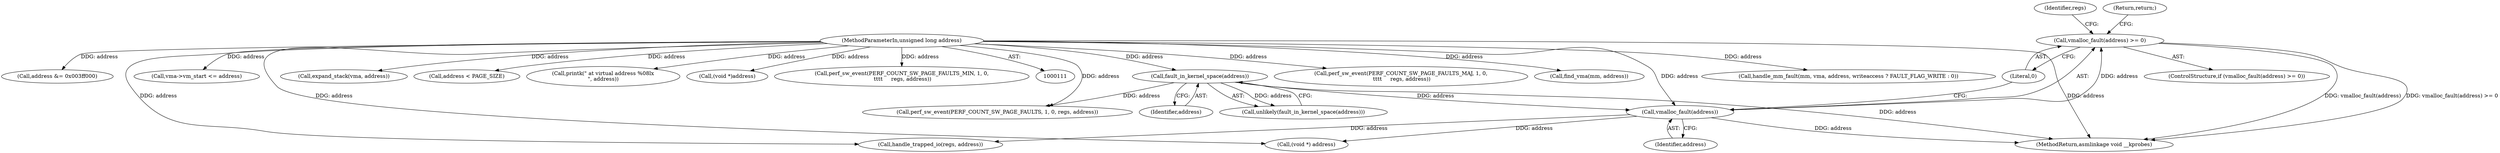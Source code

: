digraph "0_linux_a8b0ca17b80e92faab46ee7179ba9e99ccb61233_29@API" {
"1000143" [label="(Call,vmalloc_fault(address) >= 0)"];
"1000144" [label="(Call,vmalloc_fault(address))"];
"1000139" [label="(Call,fault_in_kernel_space(address))"];
"1000114" [label="(MethodParameterIn,unsigned long address)"];
"1000281" [label="(Call,perf_sw_event(PERF_COUNT_SW_PAGE_FAULTS_MAJ, 1, 0,\n \t\t\t\t     regs, address))"];
"1000188" [label="(Call,find_vma(mm, address))"];
"1000144" [label="(Call,vmalloc_fault(address))"];
"1000335" [label="(Call,(void *) address)"];
"1000114" [label="(MethodParameterIn,unsigned long address)"];
"1000138" [label="(Call,unlikely(fault_in_kernel_space(address)))"];
"1000142" [label="(ControlStructure,if (vmalloc_fault(address) >= 0))"];
"1000246" [label="(Call,handle_mm_fault(mm, vma, address, writeaccess ? FAULT_FLAG_WRITE : 0))"];
"1000446" [label="(MethodReturn,asmlinkage void __kprobes)"];
"1000384" [label="(Call,address &= 0x003ff000)"];
"1000169" [label="(Call,perf_sw_event(PERF_COUNT_SW_PAGE_FAULTS, 1, 0, regs, address))"];
"1000196" [label="(Call,vma->vm_start <= address)"];
"1000140" [label="(Identifier,address)"];
"1000350" [label="(Call,handle_trapped_io(regs, address))"];
"1000211" [label="(Call,expand_stack(vma, address))"];
"1000361" [label="(Call,address < PAGE_SIZE)"];
"1000143" [label="(Call,vmalloc_fault(address) >= 0)"];
"1000150" [label="(Identifier,regs)"];
"1000139" [label="(Call,fault_in_kernel_space(address))"];
"1000365" [label="(Call,printk(\" at virtual address %08lx\n\", address))"];
"1000145" [label="(Identifier,address)"];
"1000147" [label="(Return,return;)"];
"1000433" [label="(Call,(void *)address)"];
"1000146" [label="(Literal,0)"];
"1000293" [label="(Call,perf_sw_event(PERF_COUNT_SW_PAGE_FAULTS_MIN, 1, 0,\n \t\t\t\t     regs, address))"];
"1000143" -> "1000142"  [label="AST: "];
"1000143" -> "1000146"  [label="CFG: "];
"1000144" -> "1000143"  [label="AST: "];
"1000146" -> "1000143"  [label="AST: "];
"1000147" -> "1000143"  [label="CFG: "];
"1000150" -> "1000143"  [label="CFG: "];
"1000143" -> "1000446"  [label="DDG: vmalloc_fault(address)"];
"1000143" -> "1000446"  [label="DDG: vmalloc_fault(address) >= 0"];
"1000144" -> "1000143"  [label="DDG: address"];
"1000144" -> "1000145"  [label="CFG: "];
"1000145" -> "1000144"  [label="AST: "];
"1000146" -> "1000144"  [label="CFG: "];
"1000144" -> "1000446"  [label="DDG: address"];
"1000139" -> "1000144"  [label="DDG: address"];
"1000114" -> "1000144"  [label="DDG: address"];
"1000144" -> "1000335"  [label="DDG: address"];
"1000144" -> "1000350"  [label="DDG: address"];
"1000139" -> "1000138"  [label="AST: "];
"1000139" -> "1000140"  [label="CFG: "];
"1000140" -> "1000139"  [label="AST: "];
"1000138" -> "1000139"  [label="CFG: "];
"1000139" -> "1000446"  [label="DDG: address"];
"1000139" -> "1000138"  [label="DDG: address"];
"1000114" -> "1000139"  [label="DDG: address"];
"1000139" -> "1000169"  [label="DDG: address"];
"1000114" -> "1000111"  [label="AST: "];
"1000114" -> "1000446"  [label="DDG: address"];
"1000114" -> "1000169"  [label="DDG: address"];
"1000114" -> "1000188"  [label="DDG: address"];
"1000114" -> "1000196"  [label="DDG: address"];
"1000114" -> "1000211"  [label="DDG: address"];
"1000114" -> "1000246"  [label="DDG: address"];
"1000114" -> "1000281"  [label="DDG: address"];
"1000114" -> "1000293"  [label="DDG: address"];
"1000114" -> "1000335"  [label="DDG: address"];
"1000114" -> "1000350"  [label="DDG: address"];
"1000114" -> "1000361"  [label="DDG: address"];
"1000114" -> "1000365"  [label="DDG: address"];
"1000114" -> "1000384"  [label="DDG: address"];
"1000114" -> "1000433"  [label="DDG: address"];
}
